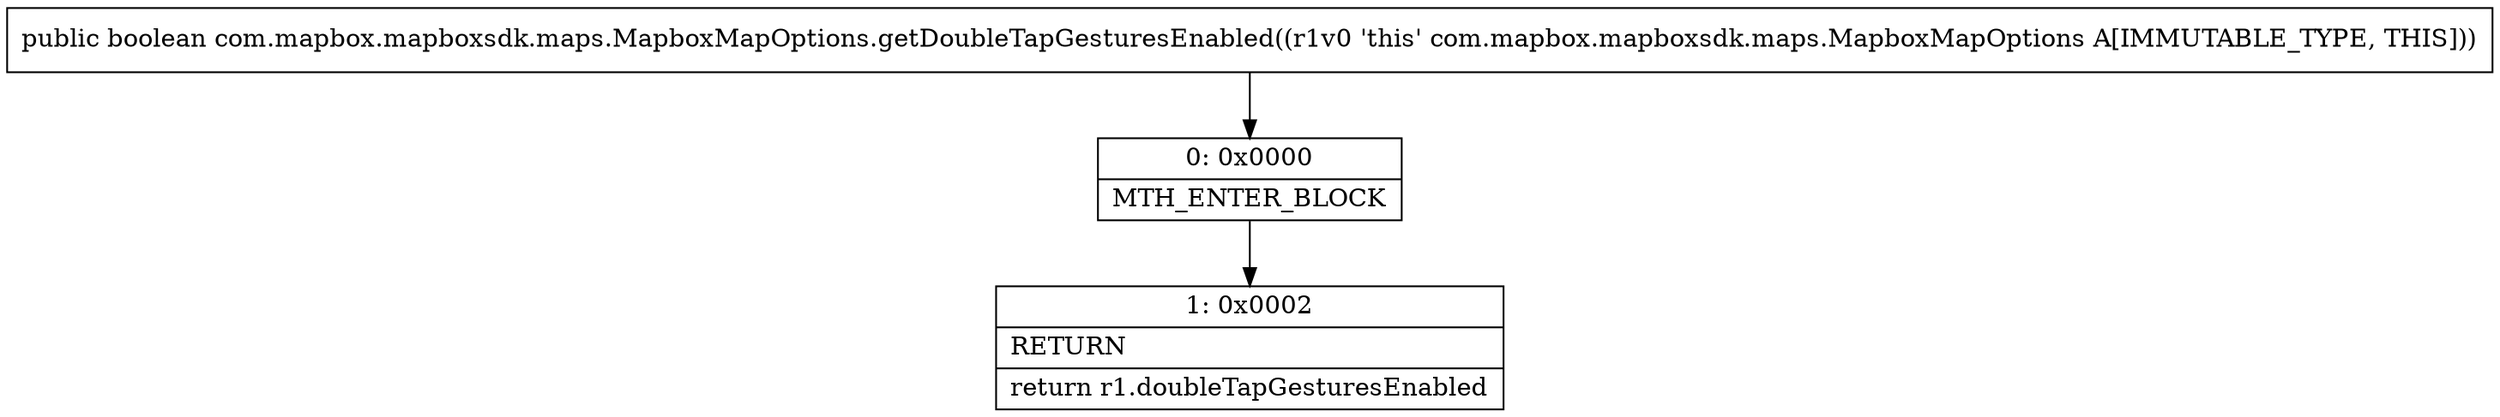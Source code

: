digraph "CFG forcom.mapbox.mapboxsdk.maps.MapboxMapOptions.getDoubleTapGesturesEnabled()Z" {
Node_0 [shape=record,label="{0\:\ 0x0000|MTH_ENTER_BLOCK\l}"];
Node_1 [shape=record,label="{1\:\ 0x0002|RETURN\l|return r1.doubleTapGesturesEnabled\l}"];
MethodNode[shape=record,label="{public boolean com.mapbox.mapboxsdk.maps.MapboxMapOptions.getDoubleTapGesturesEnabled((r1v0 'this' com.mapbox.mapboxsdk.maps.MapboxMapOptions A[IMMUTABLE_TYPE, THIS])) }"];
MethodNode -> Node_0;
Node_0 -> Node_1;
}

